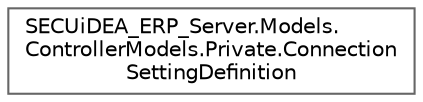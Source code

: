digraph "그래픽컬한 클래스 계통도"
{
 // LATEX_PDF_SIZE
  bgcolor="transparent";
  edge [fontname=Helvetica,fontsize=10,labelfontname=Helvetica,labelfontsize=10];
  node [fontname=Helvetica,fontsize=10,shape=box,height=0.2,width=0.4];
  rankdir="LR";
  Node0 [id="Node000000",label="SECUiDEA_ERP_Server.Models.\lControllerModels.Private.Connection\lSettingDefinition",height=0.2,width=0.4,color="grey40", fillcolor="white", style="filled",URL="$class_s_e_c_ui_d_e_a___e_r_p___server_1_1_models_1_1_controller_models_1_1_private_1_1_connection_setting_definition.html",tooltip=" "];
}
